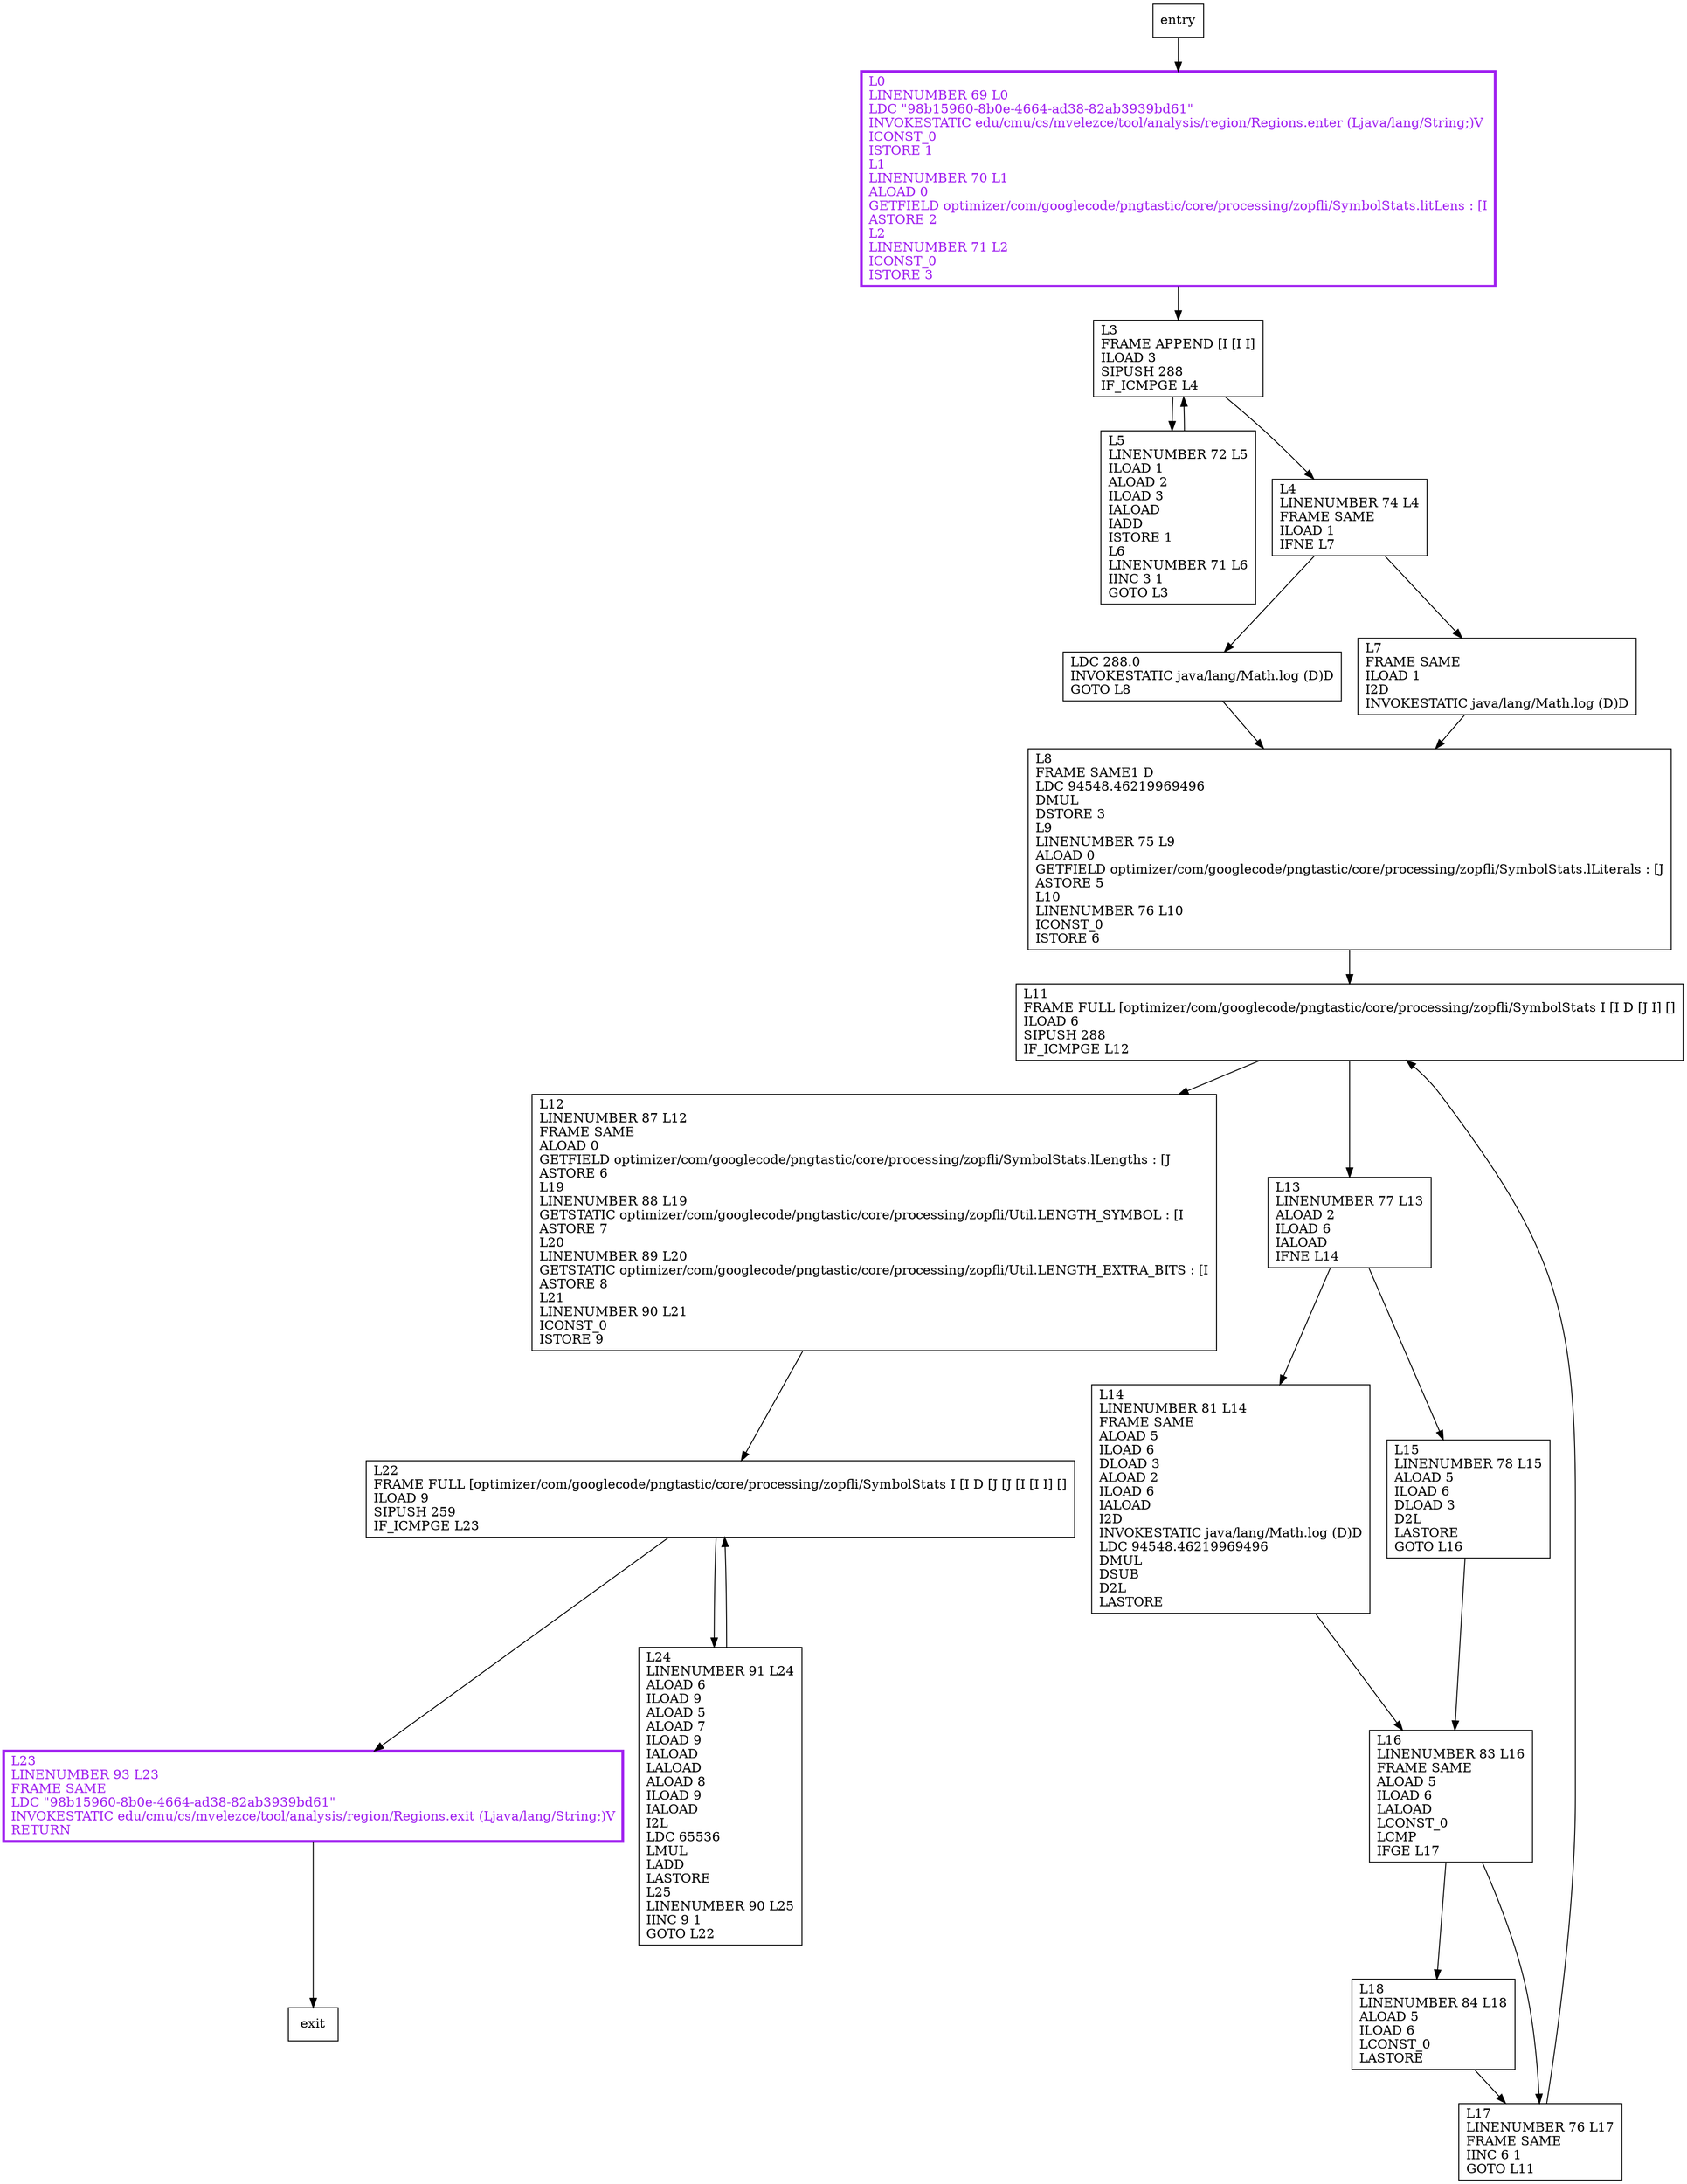 digraph calculateLens {
node [shape=record];
1747631271 [label="L4\lLINENUMBER 74 L4\lFRAME SAME\lILOAD 1\lIFNE L7\l"];
1628252344 [label="L8\lFRAME SAME1 D\lLDC 94548.46219969496\lDMUL\lDSTORE 3\lL9\lLINENUMBER 75 L9\lALOAD 0\lGETFIELD optimizer/com/googlecode/pngtastic/core/processing/zopfli/SymbolStats.lLiterals : [J\lASTORE 5\lL10\lLINENUMBER 76 L10\lICONST_0\lISTORE 6\l"];
1352743983 [label="LDC 288.0\lINVOKESTATIC java/lang/Math.log (D)D\lGOTO L8\l"];
1405721353 [label="L12\lLINENUMBER 87 L12\lFRAME SAME\lALOAD 0\lGETFIELD optimizer/com/googlecode/pngtastic/core/processing/zopfli/SymbolStats.lLengths : [J\lASTORE 6\lL19\lLINENUMBER 88 L19\lGETSTATIC optimizer/com/googlecode/pngtastic/core/processing/zopfli/Util.LENGTH_SYMBOL : [I\lASTORE 7\lL20\lLINENUMBER 89 L20\lGETSTATIC optimizer/com/googlecode/pngtastic/core/processing/zopfli/Util.LENGTH_EXTRA_BITS : [I\lASTORE 8\lL21\lLINENUMBER 90 L21\lICONST_0\lISTORE 9\l"];
2082524624 [label="L14\lLINENUMBER 81 L14\lFRAME SAME\lALOAD 5\lILOAD 6\lDLOAD 3\lALOAD 2\lILOAD 6\lIALOAD\lI2D\lINVOKESTATIC java/lang/Math.log (D)D\lLDC 94548.46219969496\lDMUL\lDSUB\lD2L\lLASTORE\l"];
2061552777 [label="L18\lLINENUMBER 84 L18\lALOAD 5\lILOAD 6\lLCONST_0\lLASTORE\l"];
333828675 [label="L23\lLINENUMBER 93 L23\lFRAME SAME\lLDC \"98b15960-8b0e-4664-ad38-82ab3939bd61\"\lINVOKESTATIC edu/cmu/cs/mvelezce/tool/analysis/region/Regions.exit (Ljava/lang/String;)V\lRETURN\l"];
1952473604 [label="L15\lLINENUMBER 78 L15\lALOAD 5\lILOAD 6\lDLOAD 3\lD2L\lLASTORE\lGOTO L16\l"];
1234654510 [label="L22\lFRAME FULL [optimizer/com/googlecode/pngtastic/core/processing/zopfli/SymbolStats I [I D [J [J [I [I I] []\lILOAD 9\lSIPUSH 259\lIF_ICMPGE L23\l"];
233300371 [label="L11\lFRAME FULL [optimizer/com/googlecode/pngtastic/core/processing/zopfli/SymbolStats I [I D [J I] []\lILOAD 6\lSIPUSH 288\lIF_ICMPGE L12\l"];
1079733621 [label="L0\lLINENUMBER 69 L0\lLDC \"98b15960-8b0e-4664-ad38-82ab3939bd61\"\lINVOKESTATIC edu/cmu/cs/mvelezce/tool/analysis/region/Regions.enter (Ljava/lang/String;)V\lICONST_0\lISTORE 1\lL1\lLINENUMBER 70 L1\lALOAD 0\lGETFIELD optimizer/com/googlecode/pngtastic/core/processing/zopfli/SymbolStats.litLens : [I\lASTORE 2\lL2\lLINENUMBER 71 L2\lICONST_0\lISTORE 3\l"];
495289088 [label="L5\lLINENUMBER 72 L5\lILOAD 1\lALOAD 2\lILOAD 3\lIALOAD\lIADD\lISTORE 1\lL6\lLINENUMBER 71 L6\lIINC 3 1\lGOTO L3\l"];
1842571958 [label="L7\lFRAME SAME\lILOAD 1\lI2D\lINVOKESTATIC java/lang/Math.log (D)D\l"];
1802415698 [label="L16\lLINENUMBER 83 L16\lFRAME SAME\lALOAD 5\lILOAD 6\lLALOAD\lLCONST_0\lLCMP\lIFGE L17\l"];
904872862 [label="L24\lLINENUMBER 91 L24\lALOAD 6\lILOAD 9\lALOAD 5\lALOAD 7\lILOAD 9\lIALOAD\lLALOAD\lALOAD 8\lILOAD 9\lIALOAD\lI2L\lLDC 65536\lLMUL\lLADD\lLASTORE\lL25\lLINENUMBER 90 L25\lIINC 9 1\lGOTO L22\l"];
624545052 [label="L13\lLINENUMBER 77 L13\lALOAD 2\lILOAD 6\lIALOAD\lIFNE L14\l"];
13950734 [label="L17\lLINENUMBER 76 L17\lFRAME SAME\lIINC 6 1\lGOTO L11\l"];
1995997657 [label="L3\lFRAME APPEND [I [I I]\lILOAD 3\lSIPUSH 288\lIF_ICMPGE L4\l"];
entry;
exit;
1747631271 -> 1842571958;
1747631271 -> 1352743983;
1628252344 -> 233300371;
1352743983 -> 1628252344;
1405721353 -> 1234654510;
2082524624 -> 1802415698;
2061552777 -> 13950734;
333828675 -> exit;
entry -> 1079733621;
1952473604 -> 1802415698;
1234654510 -> 904872862;
1234654510 -> 333828675;
233300371 -> 1405721353;
233300371 -> 624545052;
1079733621 -> 1995997657;
495289088 -> 1995997657;
1842571958 -> 1628252344;
1802415698 -> 13950734;
1802415698 -> 2061552777;
904872862 -> 1234654510;
624545052 -> 1952473604;
624545052 -> 2082524624;
13950734 -> 233300371;
1995997657 -> 1747631271;
1995997657 -> 495289088;
1079733621[fontcolor="purple", penwidth=3, color="purple"];
333828675[fontcolor="purple", penwidth=3, color="purple"];
}
